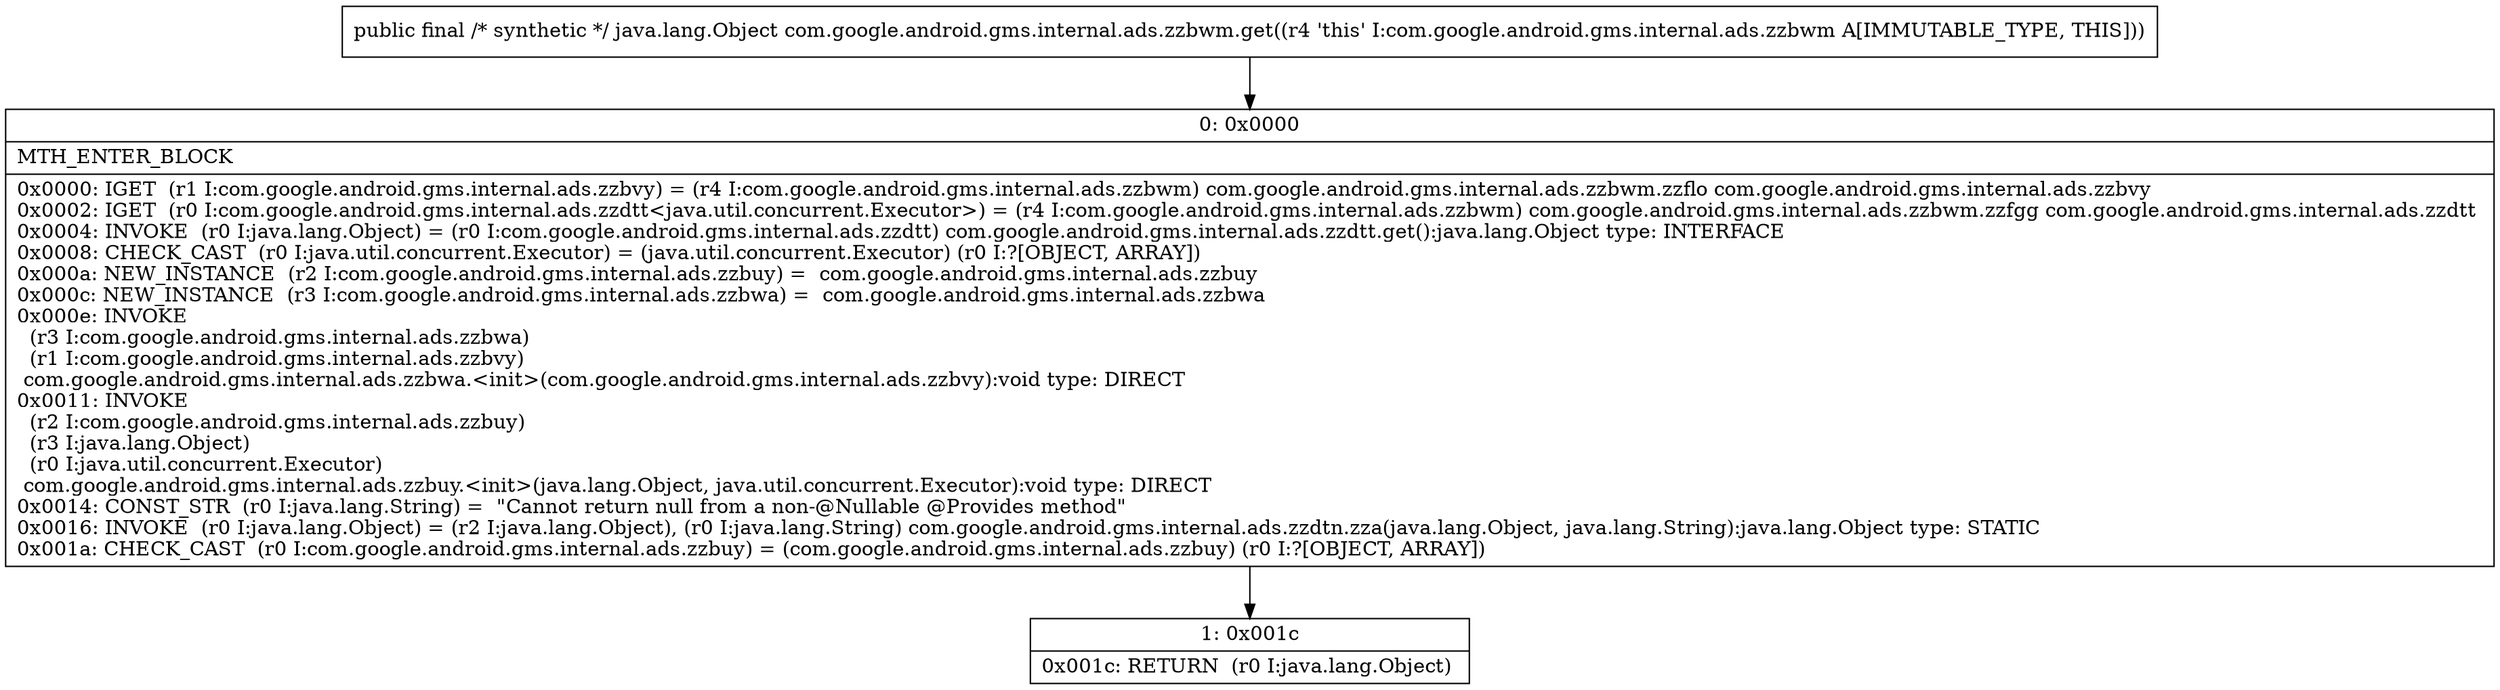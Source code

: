 digraph "CFG forcom.google.android.gms.internal.ads.zzbwm.get()Ljava\/lang\/Object;" {
Node_0 [shape=record,label="{0\:\ 0x0000|MTH_ENTER_BLOCK\l|0x0000: IGET  (r1 I:com.google.android.gms.internal.ads.zzbvy) = (r4 I:com.google.android.gms.internal.ads.zzbwm) com.google.android.gms.internal.ads.zzbwm.zzflo com.google.android.gms.internal.ads.zzbvy \l0x0002: IGET  (r0 I:com.google.android.gms.internal.ads.zzdtt\<java.util.concurrent.Executor\>) = (r4 I:com.google.android.gms.internal.ads.zzbwm) com.google.android.gms.internal.ads.zzbwm.zzfgg com.google.android.gms.internal.ads.zzdtt \l0x0004: INVOKE  (r0 I:java.lang.Object) = (r0 I:com.google.android.gms.internal.ads.zzdtt) com.google.android.gms.internal.ads.zzdtt.get():java.lang.Object type: INTERFACE \l0x0008: CHECK_CAST  (r0 I:java.util.concurrent.Executor) = (java.util.concurrent.Executor) (r0 I:?[OBJECT, ARRAY]) \l0x000a: NEW_INSTANCE  (r2 I:com.google.android.gms.internal.ads.zzbuy) =  com.google.android.gms.internal.ads.zzbuy \l0x000c: NEW_INSTANCE  (r3 I:com.google.android.gms.internal.ads.zzbwa) =  com.google.android.gms.internal.ads.zzbwa \l0x000e: INVOKE  \l  (r3 I:com.google.android.gms.internal.ads.zzbwa)\l  (r1 I:com.google.android.gms.internal.ads.zzbvy)\l com.google.android.gms.internal.ads.zzbwa.\<init\>(com.google.android.gms.internal.ads.zzbvy):void type: DIRECT \l0x0011: INVOKE  \l  (r2 I:com.google.android.gms.internal.ads.zzbuy)\l  (r3 I:java.lang.Object)\l  (r0 I:java.util.concurrent.Executor)\l com.google.android.gms.internal.ads.zzbuy.\<init\>(java.lang.Object, java.util.concurrent.Executor):void type: DIRECT \l0x0014: CONST_STR  (r0 I:java.lang.String) =  \"Cannot return null from a non\-@Nullable @Provides method\" \l0x0016: INVOKE  (r0 I:java.lang.Object) = (r2 I:java.lang.Object), (r0 I:java.lang.String) com.google.android.gms.internal.ads.zzdtn.zza(java.lang.Object, java.lang.String):java.lang.Object type: STATIC \l0x001a: CHECK_CAST  (r0 I:com.google.android.gms.internal.ads.zzbuy) = (com.google.android.gms.internal.ads.zzbuy) (r0 I:?[OBJECT, ARRAY]) \l}"];
Node_1 [shape=record,label="{1\:\ 0x001c|0x001c: RETURN  (r0 I:java.lang.Object) \l}"];
MethodNode[shape=record,label="{public final \/* synthetic *\/ java.lang.Object com.google.android.gms.internal.ads.zzbwm.get((r4 'this' I:com.google.android.gms.internal.ads.zzbwm A[IMMUTABLE_TYPE, THIS])) }"];
MethodNode -> Node_0;
Node_0 -> Node_1;
}

